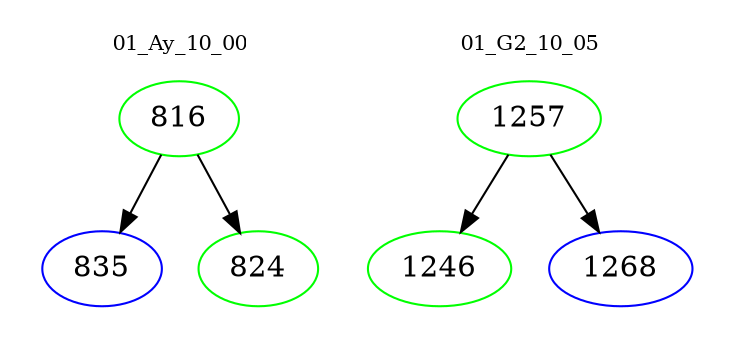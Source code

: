 digraph{
subgraph cluster_0 {
color = white
label = "01_Ay_10_00";
fontsize=10;
T0_816 [label="816", color="green"]
T0_816 -> T0_835 [color="black"]
T0_835 [label="835", color="blue"]
T0_816 -> T0_824 [color="black"]
T0_824 [label="824", color="green"]
}
subgraph cluster_1 {
color = white
label = "01_G2_10_05";
fontsize=10;
T1_1257 [label="1257", color="green"]
T1_1257 -> T1_1246 [color="black"]
T1_1246 [label="1246", color="green"]
T1_1257 -> T1_1268 [color="black"]
T1_1268 [label="1268", color="blue"]
}
}
